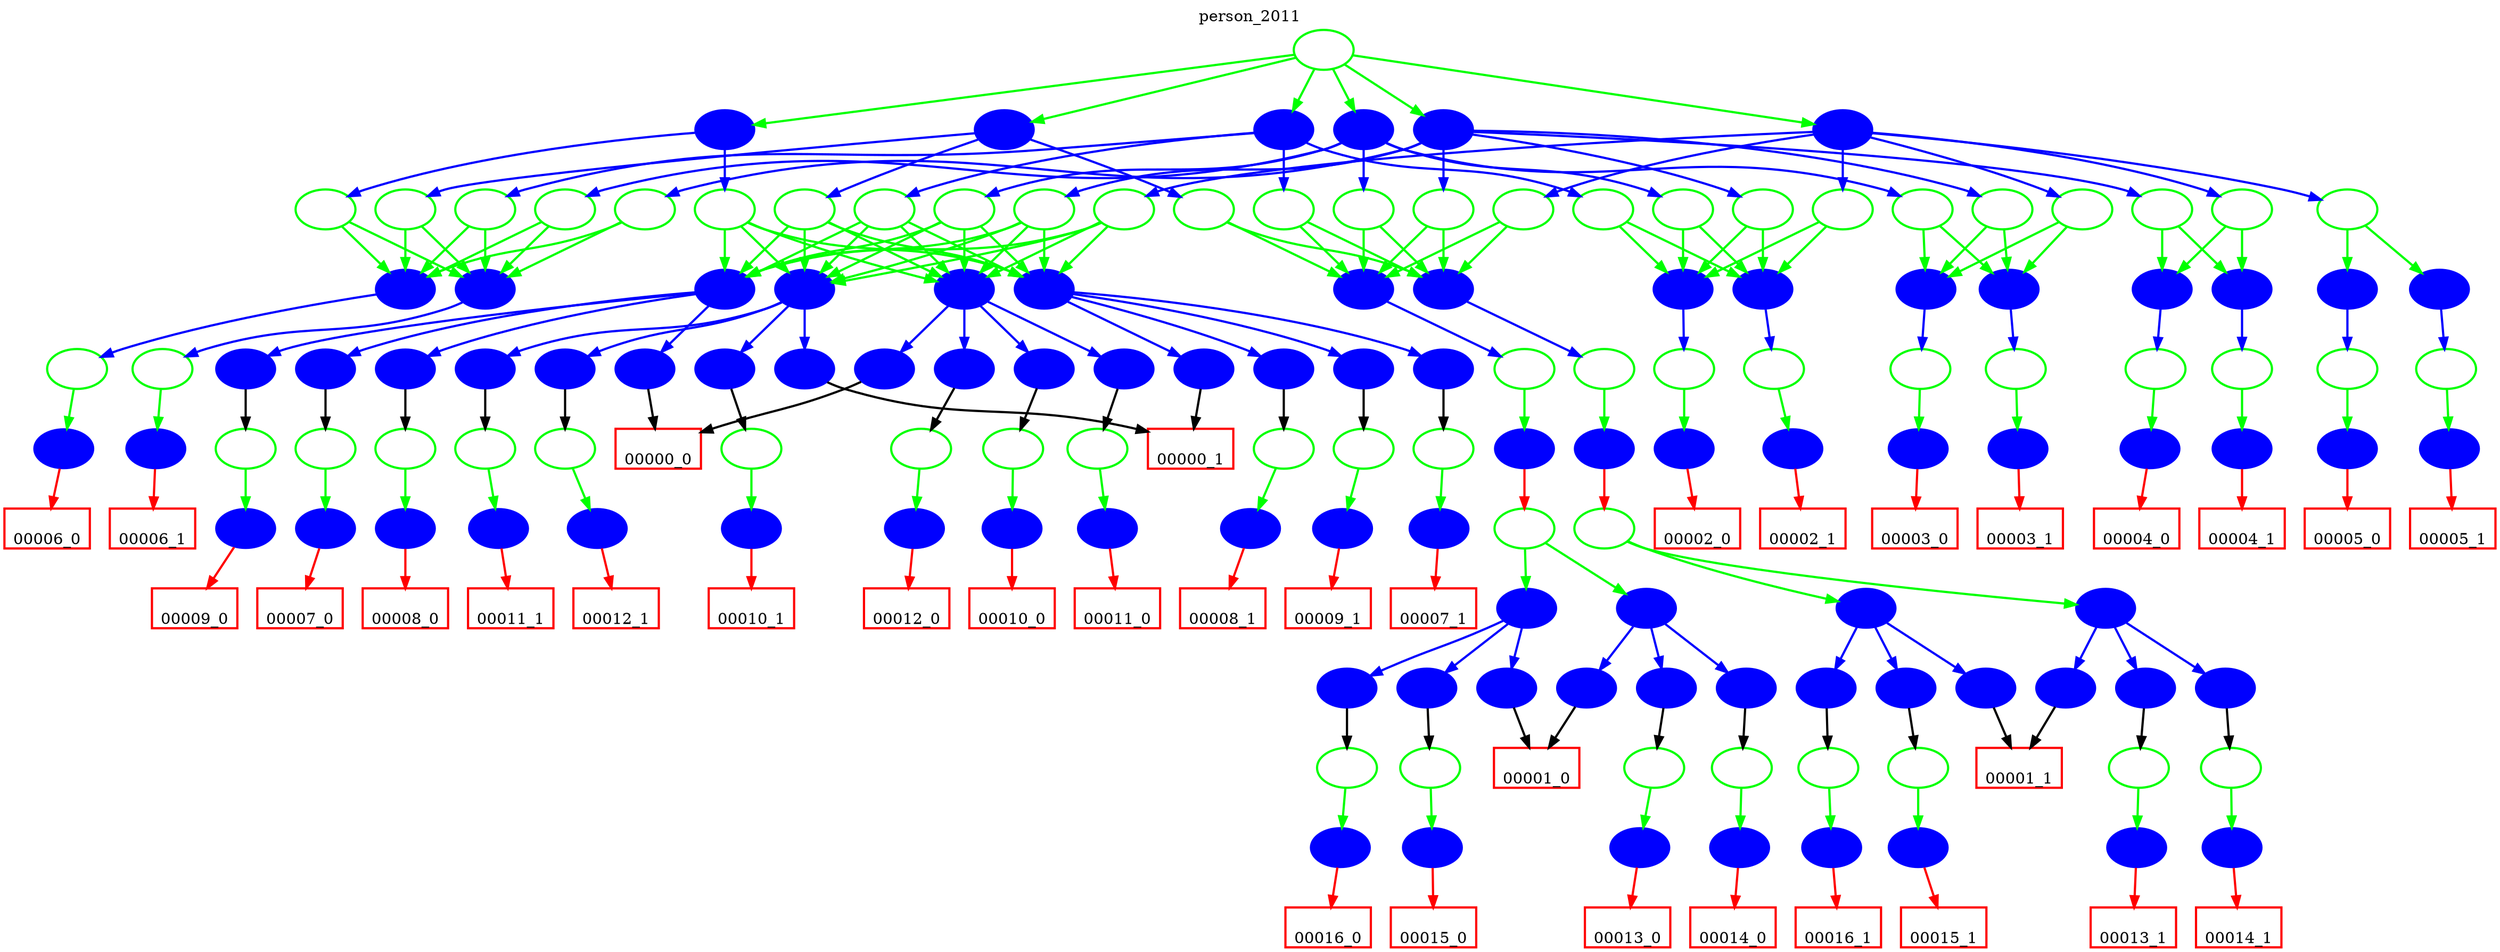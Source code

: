 digraph person_2011 {
 label="person_2011";
pack=true;
 overlap=false;
 labelloc=t;
 center=true;
node0 [shape=box, style=bold, color=red, label="00000_0", labelloc=b, image="preTrainedModel/voc2007/person_2011_vis/AppTemplate_00000_0.png"];
node40 [shape=ellipse, style=filled, color=blue, label=""];
node1 [shape=box, style=bold, color=red, label="00007_0", labelloc=b, image="preTrainedModel/voc2007/person_2011_vis/AppTemplate_00007_0.png"];
node3 [shape=ellipse, style=filled, color=blue, label="", image="preTrainedModel/voc2007/person_2011_vis/Deformation_00000_0.png"];
node2 [shape=ellipse, style=bold, color=green, label=""];
node41 [shape=ellipse, style=filled, color=blue, label=""];
node4 [shape=box, style=bold, color=red, label="00008_0", labelloc=b, image="preTrainedModel/voc2007/person_2011_vis/AppTemplate_00008_0.png"];
node6 [shape=ellipse, style=filled, color=blue, label="", image="preTrainedModel/voc2007/person_2011_vis/Deformation_00001_0.png"];
node5 [shape=ellipse, style=bold, color=green, label=""];
node42 [shape=ellipse, style=filled, color=blue, label=""];
node7 [shape=box, style=bold, color=red, label="00009_0", labelloc=b, image="preTrainedModel/voc2007/person_2011_vis/AppTemplate_00009_0.png"];
node9 [shape=ellipse, style=filled, color=blue, label="", image="preTrainedModel/voc2007/person_2011_vis/Deformation_00002_0.png"];
node8 [shape=ellipse, style=bold, color=green, label=""];
node43 [shape=ellipse, style=filled, color=blue, label=""];
node39 [shape=ellipse, style=filled, color=blue, label=""];
node10 [shape=box, style=bold, color=red, label="00000_1", labelloc=b, image="preTrainedModel/voc2007/person_2011_vis/AppTemplate_00000_1.png"];
node45 [shape=ellipse, style=filled, color=blue, label=""];
node11 [shape=box, style=bold, color=red, label="00007_1", labelloc=b, image="preTrainedModel/voc2007/person_2011_vis/AppTemplate_00007_1.png"];
node13 [shape=ellipse, style=filled, color=blue, label="", image="preTrainedModel/voc2007/person_2011_vis/Deformation_00000_1.png"];
node12 [shape=ellipse, style=bold, color=green, label=""];
node46 [shape=ellipse, style=filled, color=blue, label=""];
node14 [shape=box, style=bold, color=red, label="00008_1", labelloc=b, image="preTrainedModel/voc2007/person_2011_vis/AppTemplate_00008_1.png"];
node16 [shape=ellipse, style=filled, color=blue, label="", image="preTrainedModel/voc2007/person_2011_vis/Deformation_00001_1.png"];
node15 [shape=ellipse, style=bold, color=green, label=""];
node47 [shape=ellipse, style=filled, color=blue, label=""];
node17 [shape=box, style=bold, color=red, label="00009_1", labelloc=b, image="preTrainedModel/voc2007/person_2011_vis/AppTemplate_00009_1.png"];
node19 [shape=ellipse, style=filled, color=blue, label="", image="preTrainedModel/voc2007/person_2011_vis/Deformation_00002_1.png"];
node18 [shape=ellipse, style=bold, color=green, label=""];
node48 [shape=ellipse, style=filled, color=blue, label=""];
node44 [shape=ellipse, style=filled, color=blue, label=""];
node50 [shape=ellipse, style=filled, color=blue, label=""];
node20 [shape=box, style=bold, color=red, label="00010_0", labelloc=b, image="preTrainedModel/voc2007/person_2011_vis/AppTemplate_00010_0.png"];
node22 [shape=ellipse, style=filled, color=blue, label="", image="preTrainedModel/voc2007/person_2011_vis/Deformation_00003_0.png"];
node21 [shape=ellipse, style=bold, color=green, label=""];
node51 [shape=ellipse, style=filled, color=blue, label=""];
node23 [shape=box, style=bold, color=red, label="00011_0", labelloc=b, image="preTrainedModel/voc2007/person_2011_vis/AppTemplate_00011_0.png"];
node25 [shape=ellipse, style=filled, color=blue, label="", image="preTrainedModel/voc2007/person_2011_vis/Deformation_00004_0.png"];
node24 [shape=ellipse, style=bold, color=green, label=""];
node52 [shape=ellipse, style=filled, color=blue, label=""];
node26 [shape=box, style=bold, color=red, label="00012_0", labelloc=b, image="preTrainedModel/voc2007/person_2011_vis/AppTemplate_00012_0.png"];
node28 [shape=ellipse, style=filled, color=blue, label="", image="preTrainedModel/voc2007/person_2011_vis/Deformation_00005_0.png"];
node27 [shape=ellipse, style=bold, color=green, label=""];
node53 [shape=ellipse, style=filled, color=blue, label=""];
node49 [shape=ellipse, style=filled, color=blue, label=""];
node55 [shape=ellipse, style=filled, color=blue, label=""];
node29 [shape=box, style=bold, color=red, label="00010_1", labelloc=b, image="preTrainedModel/voc2007/person_2011_vis/AppTemplate_00010_1.png"];
node31 [shape=ellipse, style=filled, color=blue, label="", image="preTrainedModel/voc2007/person_2011_vis/Deformation_00003_1.png"];
node30 [shape=ellipse, style=bold, color=green, label=""];
node56 [shape=ellipse, style=filled, color=blue, label=""];
node32 [shape=box, style=bold, color=red, label="00011_1", labelloc=b, image="preTrainedModel/voc2007/person_2011_vis/AppTemplate_00011_1.png"];
node34 [shape=ellipse, style=filled, color=blue, label="", image="preTrainedModel/voc2007/person_2011_vis/Deformation_00004_1.png"];
node33 [shape=ellipse, style=bold, color=green, label=""];
node57 [shape=ellipse, style=filled, color=blue, label=""];
node35 [shape=box, style=bold, color=red, label="00012_1", labelloc=b, image="preTrainedModel/voc2007/person_2011_vis/AppTemplate_00012_1.png"];
node37 [shape=ellipse, style=filled, color=blue, label="", image="preTrainedModel/voc2007/person_2011_vis/Deformation_00005_1.png"];
node36 [shape=ellipse, style=bold, color=green, label=""];
node58 [shape=ellipse, style=filled, color=blue, label=""];
node54 [shape=ellipse, style=filled, color=blue, label=""];
node38 [shape=ellipse, style=bold, color=green, label=""];
node59 [shape=box, style=bold, color=red, label="00006_0", labelloc=b, image="preTrainedModel/voc2007/person_2011_vis/AppTemplate_00006_0.png"];
node61 [shape=ellipse, style=filled, color=blue, label="", image="preTrainedModel/voc2007/person_2011_vis/Deformation_00006_0.png"];
node60 [shape=ellipse, style=bold, color=green, label=""];
node66 [shape=ellipse, style=filled, color=blue, label=""];
node62 [shape=box, style=bold, color=red, label="00006_1", labelloc=b, image="preTrainedModel/voc2007/person_2011_vis/AppTemplate_00006_1.png"];
node64 [shape=ellipse, style=filled, color=blue, label="", image="preTrainedModel/voc2007/person_2011_vis/Deformation_00006_1.png"];
node63 [shape=ellipse, style=bold, color=green, label=""];
node67 [shape=ellipse, style=filled, color=blue, label=""];
node65 [shape=ellipse, style=bold, color=green, label=""];
node156 [shape=ellipse, style=filled, color=blue, label=""];
node158 [shape=ellipse, style=bold, color=green, label=""];
node68 [shape=box, style=bold, color=red, label="00001_0", labelloc=b, image="preTrainedModel/voc2007/person_2011_vis/AppTemplate_00001_0.png"];
node83 [shape=ellipse, style=filled, color=blue, label=""];
node69 [shape=box, style=bold, color=red, label="00013_0", labelloc=b, image="preTrainedModel/voc2007/person_2011_vis/AppTemplate_00013_0.png"];
node71 [shape=ellipse, style=filled, color=blue, label="", image="preTrainedModel/voc2007/person_2011_vis/Deformation_00007_0.png"];
node70 [shape=ellipse, style=bold, color=green, label=""];
node84 [shape=ellipse, style=filled, color=blue, label=""];
node72 [shape=box, style=bold, color=red, label="00014_0", labelloc=b, image="preTrainedModel/voc2007/person_2011_vis/AppTemplate_00014_0.png"];
node74 [shape=ellipse, style=filled, color=blue, label="", image="preTrainedModel/voc2007/person_2011_vis/Deformation_00008_0.png"];
node73 [shape=ellipse, style=bold, color=green, label=""];
node85 [shape=ellipse, style=filled, color=blue, label=""];
node82 [shape=ellipse, style=filled, color=blue, label=""];
node87 [shape=ellipse, style=filled, color=blue, label=""];
node75 [shape=box, style=bold, color=red, label="00015_0", labelloc=b, image="preTrainedModel/voc2007/person_2011_vis/AppTemplate_00015_0.png"];
node77 [shape=ellipse, style=filled, color=blue, label="", image="preTrainedModel/voc2007/person_2011_vis/Deformation_00009_0.png"];
node76 [shape=ellipse, style=bold, color=green, label=""];
node88 [shape=ellipse, style=filled, color=blue, label=""];
node78 [shape=box, style=bold, color=red, label="00016_0", labelloc=b, image="preTrainedModel/voc2007/person_2011_vis/AppTemplate_00016_0.png"];
node80 [shape=ellipse, style=filled, color=blue, label="", image="preTrainedModel/voc2007/person_2011_vis/Deformation_00010_0.png"];
node79 [shape=ellipse, style=bold, color=green, label=""];
node89 [shape=ellipse, style=filled, color=blue, label=""];
node86 [shape=ellipse, style=filled, color=blue, label=""];
node81 [shape=ellipse, style=bold, color=green, label=""];
node91 [shape=ellipse, style=filled, color=blue, label="", image="preTrainedModel/voc2007/person_2011_vis/Deformation_00011_0.png"];
node90 [shape=ellipse, style=bold, color=green, label=""];
node117 [shape=ellipse, style=filled, color=blue, label=""];
node92 [shape=box, style=bold, color=red, label="00001_1", labelloc=b, image="preTrainedModel/voc2007/person_2011_vis/AppTemplate_00001_1.png"];
node107 [shape=ellipse, style=filled, color=blue, label=""];
node93 [shape=box, style=bold, color=red, label="00013_1", labelloc=b, image="preTrainedModel/voc2007/person_2011_vis/AppTemplate_00013_1.png"];
node95 [shape=ellipse, style=filled, color=blue, label="", image="preTrainedModel/voc2007/person_2011_vis/Deformation_00007_1.png"];
node94 [shape=ellipse, style=bold, color=green, label=""];
node108 [shape=ellipse, style=filled, color=blue, label=""];
node96 [shape=box, style=bold, color=red, label="00014_1", labelloc=b, image="preTrainedModel/voc2007/person_2011_vis/AppTemplate_00014_1.png"];
node98 [shape=ellipse, style=filled, color=blue, label="", image="preTrainedModel/voc2007/person_2011_vis/Deformation_00008_1.png"];
node97 [shape=ellipse, style=bold, color=green, label=""];
node109 [shape=ellipse, style=filled, color=blue, label=""];
node106 [shape=ellipse, style=filled, color=blue, label=""];
node111 [shape=ellipse, style=filled, color=blue, label=""];
node99 [shape=box, style=bold, color=red, label="00015_1", labelloc=b, image="preTrainedModel/voc2007/person_2011_vis/AppTemplate_00015_1.png"];
node101 [shape=ellipse, style=filled, color=blue, label="", image="preTrainedModel/voc2007/person_2011_vis/Deformation_00009_1.png"];
node100 [shape=ellipse, style=bold, color=green, label=""];
node112 [shape=ellipse, style=filled, color=blue, label=""];
node102 [shape=box, style=bold, color=red, label="00016_1", labelloc=b, image="preTrainedModel/voc2007/person_2011_vis/AppTemplate_00016_1.png"];
node104 [shape=ellipse, style=filled, color=blue, label="", image="preTrainedModel/voc2007/person_2011_vis/Deformation_00010_1.png"];
node103 [shape=ellipse, style=bold, color=green, label=""];
node113 [shape=ellipse, style=filled, color=blue, label=""];
node110 [shape=ellipse, style=filled, color=blue, label=""];
node105 [shape=ellipse, style=bold, color=green, label=""];
node115 [shape=ellipse, style=filled, color=blue, label="", image="preTrainedModel/voc2007/person_2011_vis/Deformation_00011_1.png"];
node114 [shape=ellipse, style=bold, color=green, label=""];
node118 [shape=ellipse, style=filled, color=blue, label=""];
node116 [shape=ellipse, style=bold, color=green, label=""];
node159 [shape=ellipse, style=bold, color=green, label=""];
node157 [shape=ellipse, style=filled, color=blue, label=""];
node161 [shape=ellipse, style=bold, color=green, label=""];
node162 [shape=ellipse, style=bold, color=green, label=""];
node119 [shape=box, style=bold, color=red, label="00002_0", labelloc=b, image="preTrainedModel/voc2007/person_2011_vis/AppTemplate_00002_0.png"];
node121 [shape=ellipse, style=filled, color=blue, label="", image="preTrainedModel/voc2007/person_2011_vis/Deformation_00012_0.png"];
node120 [shape=ellipse, style=bold, color=green, label=""];
node126 [shape=ellipse, style=filled, color=blue, label=""];
node122 [shape=box, style=bold, color=red, label="00002_1", labelloc=b, image="preTrainedModel/voc2007/person_2011_vis/AppTemplate_00002_1.png"];
node124 [shape=ellipse, style=filled, color=blue, label="", image="preTrainedModel/voc2007/person_2011_vis/Deformation_00012_1.png"];
node123 [shape=ellipse, style=bold, color=green, label=""];
node127 [shape=ellipse, style=filled, color=blue, label=""];
node125 [shape=ellipse, style=bold, color=green, label=""];
node163 [shape=ellipse, style=bold, color=green, label=""];
node160 [shape=ellipse, style=filled, color=blue, label=""];
node165 [shape=ellipse, style=bold, color=green, label=""];
node166 [shape=ellipse, style=bold, color=green, label=""];
node167 [shape=ellipse, style=bold, color=green, label=""];
node128 [shape=box, style=bold, color=red, label="00003_0", labelloc=b, image="preTrainedModel/voc2007/person_2011_vis/AppTemplate_00003_0.png"];
node130 [shape=ellipse, style=filled, color=blue, label="", image="preTrainedModel/voc2007/person_2011_vis/Deformation_00013_0.png"];
node129 [shape=ellipse, style=bold, color=green, label=""];
node135 [shape=ellipse, style=filled, color=blue, label=""];
node131 [shape=box, style=bold, color=red, label="00003_1", labelloc=b, image="preTrainedModel/voc2007/person_2011_vis/AppTemplate_00003_1.png"];
node133 [shape=ellipse, style=filled, color=blue, label="", image="preTrainedModel/voc2007/person_2011_vis/Deformation_00013_1.png"];
node132 [shape=ellipse, style=bold, color=green, label=""];
node136 [shape=ellipse, style=filled, color=blue, label=""];
node134 [shape=ellipse, style=bold, color=green, label=""];
node168 [shape=ellipse, style=bold, color=green, label=""];
node164 [shape=ellipse, style=filled, color=blue, label=""];
node170 [shape=ellipse, style=bold, color=green, label=""];
node171 [shape=ellipse, style=bold, color=green, label=""];
node172 [shape=ellipse, style=bold, color=green, label=""];
node173 [shape=ellipse, style=bold, color=green, label=""];
node137 [shape=box, style=bold, color=red, label="00004_0", labelloc=b, image="preTrainedModel/voc2007/person_2011_vis/AppTemplate_00004_0.png"];
node139 [shape=ellipse, style=filled, color=blue, label="", image="preTrainedModel/voc2007/person_2011_vis/Deformation_00014_0.png"];
node138 [shape=ellipse, style=bold, color=green, label=""];
node144 [shape=ellipse, style=filled, color=blue, label=""];
node140 [shape=box, style=bold, color=red, label="00004_1", labelloc=b, image="preTrainedModel/voc2007/person_2011_vis/AppTemplate_00004_1.png"];
node142 [shape=ellipse, style=filled, color=blue, label="", image="preTrainedModel/voc2007/person_2011_vis/Deformation_00014_1.png"];
node141 [shape=ellipse, style=bold, color=green, label=""];
node145 [shape=ellipse, style=filled, color=blue, label=""];
node143 [shape=ellipse, style=bold, color=green, label=""];
node174 [shape=ellipse, style=bold, color=green, label=""];
node169 [shape=ellipse, style=filled, color=blue, label=""];
node176 [shape=ellipse, style=bold, color=green, label=""];
node177 [shape=ellipse, style=bold, color=green, label=""];
node178 [shape=ellipse, style=bold, color=green, label=""];
node179 [shape=ellipse, style=bold, color=green, label=""];
node180 [shape=ellipse, style=bold, color=green, label=""];
node146 [shape=box, style=bold, color=red, label="00005_0", labelloc=b, image="preTrainedModel/voc2007/person_2011_vis/AppTemplate_00005_0.png"];
node148 [shape=ellipse, style=filled, color=blue, label="", image="preTrainedModel/voc2007/person_2011_vis/Deformation_00015_0.png"];
node147 [shape=ellipse, style=bold, color=green, label=""];
node153 [shape=ellipse, style=filled, color=blue, label=""];
node149 [shape=box, style=bold, color=red, label="00005_1", labelloc=b, image="preTrainedModel/voc2007/person_2011_vis/AppTemplate_00005_1.png"];
node151 [shape=ellipse, style=filled, color=blue, label="", image="preTrainedModel/voc2007/person_2011_vis/Deformation_00015_1.png"];
node150 [shape=ellipse, style=bold, color=green, label=""];
node154 [shape=ellipse, style=filled, color=blue, label=""];
node152 [shape=ellipse, style=bold, color=green, label=""];
node175 [shape=ellipse, style=filled, color=blue, label=""];
node155 [shape=ellipse, style=bold, color=green, label=""];
edge [style=bold, color=green];
node155 -> node156;
edge [style=bold, color=green];
node155 -> node157;
edge [style=bold, color=green];
node155 -> node160;
edge [style=bold, color=green];
node155 -> node164;
edge [style=bold, color=green];
node155 -> node169;
edge [style=bold, color=green];
node155 -> node175;
edge [style=bold, color=blue];
node156 -> node38;
edge [style=bold, color=blue];
node156 -> node65;
edge [style=bold, color=green];
node38 -> node39;
edge [style=bold, color=green];
node38 -> node44;
edge [style=bold, color=green];
node38 -> node49;
edge [style=bold, color=green];
node38 -> node54;
edge [style=bold, color=blue];
node39 -> node40;
edge [style=bold, color=blue];
node39 -> node41;
edge [style=bold, color=blue];
node39 -> node42;
edge [style=bold, color=blue];
node39 -> node43;
edge [style=bold, color=black];
node40 -> node0;
edge [style=bold, color=black];
node41 -> node2;
edge [style=bold, color=green];
node2 -> node3;
edge [style=bold, color=red];
node3 -> node1;
edge [style=bold, color=black];
node42 -> node5;
edge [style=bold, color=green];
node5 -> node6;
edge [style=bold, color=red];
node6 -> node4;
edge [style=bold, color=black];
node43 -> node8;
edge [style=bold, color=green];
node8 -> node9;
edge [style=bold, color=red];
node9 -> node7;
edge [style=bold, color=blue];
node44 -> node45;
edge [style=bold, color=blue];
node44 -> node46;
edge [style=bold, color=blue];
node44 -> node47;
edge [style=bold, color=blue];
node44 -> node48;
edge [style=bold, color=black];
node45 -> node10;
edge [style=bold, color=black];
node46 -> node12;
edge [style=bold, color=green];
node12 -> node13;
edge [style=bold, color=red];
node13 -> node11;
edge [style=bold, color=black];
node47 -> node15;
edge [style=bold, color=green];
node15 -> node16;
edge [style=bold, color=red];
node16 -> node14;
edge [style=bold, color=black];
node48 -> node18;
edge [style=bold, color=green];
node18 -> node19;
edge [style=bold, color=red];
node19 -> node17;
edge [style=bold, color=blue];
node49 -> node50;
edge [style=bold, color=blue];
node49 -> node51;
edge [style=bold, color=blue];
node49 -> node52;
edge [style=bold, color=blue];
node49 -> node53;
edge [style=bold, color=black];
node50 -> node0;
edge [style=bold, color=black];
node51 -> node21;
edge [style=bold, color=green];
node21 -> node22;
edge [style=bold, color=red];
node22 -> node20;
edge [style=bold, color=black];
node52 -> node24;
edge [style=bold, color=green];
node24 -> node25;
edge [style=bold, color=red];
node25 -> node23;
edge [style=bold, color=black];
node53 -> node27;
edge [style=bold, color=green];
node27 -> node28;
edge [style=bold, color=red];
node28 -> node26;
edge [style=bold, color=blue];
node54 -> node55;
edge [style=bold, color=blue];
node54 -> node56;
edge [style=bold, color=blue];
node54 -> node57;
edge [style=bold, color=blue];
node54 -> node58;
edge [style=bold, color=black];
node55 -> node10;
edge [style=bold, color=black];
node56 -> node30;
edge [style=bold, color=green];
node30 -> node31;
edge [style=bold, color=red];
node31 -> node29;
edge [style=bold, color=black];
node57 -> node33;
edge [style=bold, color=green];
node33 -> node34;
edge [style=bold, color=red];
node34 -> node32;
edge [style=bold, color=black];
node58 -> node36;
edge [style=bold, color=green];
node36 -> node37;
edge [style=bold, color=red];
node37 -> node35;
edge [style=bold, color=green];
node65 -> node66;
edge [style=bold, color=green];
node65 -> node67;
edge [style=bold, color=blue];
node66 -> node60;
edge [style=bold, color=green];
node60 -> node61;
edge [style=bold, color=red];
node61 -> node59;
edge [style=bold, color=blue];
node67 -> node63;
edge [style=bold, color=green];
node63 -> node64;
edge [style=bold, color=red];
node64 -> node62;
edge [style=bold, color=blue];
node157 -> node158;
edge [style=bold, color=blue];
node157 -> node116;
edge [style=bold, color=blue];
node157 -> node159;
edge [style=bold, color=green];
node158 -> node39;
edge [style=bold, color=green];
node158 -> node44;
edge [style=bold, color=green];
node158 -> node49;
edge [style=bold, color=green];
node158 -> node54;
edge [style=bold, color=green];
node116 -> node117;
edge [style=bold, color=green];
node116 -> node118;
edge [style=bold, color=blue];
node117 -> node90;
edge [style=bold, color=green];
node90 -> node91;
edge [style=bold, color=red];
node91 -> node81;
edge [style=bold, color=green];
node81 -> node82;
edge [style=bold, color=green];
node81 -> node86;
edge [style=bold, color=blue];
node82 -> node83;
edge [style=bold, color=blue];
node82 -> node84;
edge [style=bold, color=blue];
node82 -> node85;
edge [style=bold, color=black];
node83 -> node68;
edge [style=bold, color=black];
node84 -> node70;
edge [style=bold, color=green];
node70 -> node71;
edge [style=bold, color=red];
node71 -> node69;
edge [style=bold, color=black];
node85 -> node73;
edge [style=bold, color=green];
node73 -> node74;
edge [style=bold, color=red];
node74 -> node72;
edge [style=bold, color=blue];
node86 -> node87;
edge [style=bold, color=blue];
node86 -> node88;
edge [style=bold, color=blue];
node86 -> node89;
edge [style=bold, color=black];
node87 -> node68;
edge [style=bold, color=black];
node88 -> node76;
edge [style=bold, color=green];
node76 -> node77;
edge [style=bold, color=red];
node77 -> node75;
edge [style=bold, color=black];
node89 -> node79;
edge [style=bold, color=green];
node79 -> node80;
edge [style=bold, color=red];
node80 -> node78;
edge [style=bold, color=blue];
node118 -> node114;
edge [style=bold, color=green];
node114 -> node115;
edge [style=bold, color=red];
node115 -> node105;
edge [style=bold, color=green];
node105 -> node106;
edge [style=bold, color=green];
node105 -> node110;
edge [style=bold, color=blue];
node106 -> node107;
edge [style=bold, color=blue];
node106 -> node108;
edge [style=bold, color=blue];
node106 -> node109;
edge [style=bold, color=black];
node107 -> node92;
edge [style=bold, color=black];
node108 -> node94;
edge [style=bold, color=green];
node94 -> node95;
edge [style=bold, color=red];
node95 -> node93;
edge [style=bold, color=black];
node109 -> node97;
edge [style=bold, color=green];
node97 -> node98;
edge [style=bold, color=red];
node98 -> node96;
edge [style=bold, color=blue];
node110 -> node111;
edge [style=bold, color=blue];
node110 -> node112;
edge [style=bold, color=blue];
node110 -> node113;
edge [style=bold, color=black];
node111 -> node92;
edge [style=bold, color=black];
node112 -> node100;
edge [style=bold, color=green];
node100 -> node101;
edge [style=bold, color=red];
node101 -> node99;
edge [style=bold, color=black];
node113 -> node103;
edge [style=bold, color=green];
node103 -> node104;
edge [style=bold, color=red];
node104 -> node102;
edge [style=bold, color=green];
node159 -> node66;
edge [style=bold, color=green];
node159 -> node67;
edge [style=bold, color=blue];
node160 -> node161;
edge [style=bold, color=blue];
node160 -> node162;
edge [style=bold, color=blue];
node160 -> node125;
edge [style=bold, color=blue];
node160 -> node163;
edge [style=bold, color=green];
node161 -> node39;
edge [style=bold, color=green];
node161 -> node44;
edge [style=bold, color=green];
node161 -> node49;
edge [style=bold, color=green];
node161 -> node54;
edge [style=bold, color=green];
node162 -> node117;
edge [style=bold, color=green];
node162 -> node118;
edge [style=bold, color=green];
node125 -> node126;
edge [style=bold, color=green];
node125 -> node127;
edge [style=bold, color=blue];
node126 -> node120;
edge [style=bold, color=green];
node120 -> node121;
edge [style=bold, color=red];
node121 -> node119;
edge [style=bold, color=blue];
node127 -> node123;
edge [style=bold, color=green];
node123 -> node124;
edge [style=bold, color=red];
node124 -> node122;
edge [style=bold, color=green];
node163 -> node66;
edge [style=bold, color=green];
node163 -> node67;
edge [style=bold, color=blue];
node164 -> node165;
edge [style=bold, color=blue];
node164 -> node166;
edge [style=bold, color=blue];
node164 -> node167;
edge [style=bold, color=blue];
node164 -> node134;
edge [style=bold, color=blue];
node164 -> node168;
edge [style=bold, color=green];
node165 -> node39;
edge [style=bold, color=green];
node165 -> node44;
edge [style=bold, color=green];
node165 -> node49;
edge [style=bold, color=green];
node165 -> node54;
edge [style=bold, color=green];
node166 -> node117;
edge [style=bold, color=green];
node166 -> node118;
edge [style=bold, color=green];
node167 -> node126;
edge [style=bold, color=green];
node167 -> node127;
edge [style=bold, color=green];
node134 -> node135;
edge [style=bold, color=green];
node134 -> node136;
edge [style=bold, color=blue];
node135 -> node129;
edge [style=bold, color=green];
node129 -> node130;
edge [style=bold, color=red];
node130 -> node128;
edge [style=bold, color=blue];
node136 -> node132;
edge [style=bold, color=green];
node132 -> node133;
edge [style=bold, color=red];
node133 -> node131;
edge [style=bold, color=green];
node168 -> node66;
edge [style=bold, color=green];
node168 -> node67;
edge [style=bold, color=blue];
node169 -> node170;
edge [style=bold, color=blue];
node169 -> node171;
edge [style=bold, color=blue];
node169 -> node172;
edge [style=bold, color=blue];
node169 -> node173;
edge [style=bold, color=blue];
node169 -> node143;
edge [style=bold, color=blue];
node169 -> node174;
edge [style=bold, color=green];
node170 -> node39;
edge [style=bold, color=green];
node170 -> node44;
edge [style=bold, color=green];
node170 -> node49;
edge [style=bold, color=green];
node170 -> node54;
edge [style=bold, color=green];
node171 -> node117;
edge [style=bold, color=green];
node171 -> node118;
edge [style=bold, color=green];
node172 -> node126;
edge [style=bold, color=green];
node172 -> node127;
edge [style=bold, color=green];
node173 -> node135;
edge [style=bold, color=green];
node173 -> node136;
edge [style=bold, color=green];
node143 -> node144;
edge [style=bold, color=green];
node143 -> node145;
edge [style=bold, color=blue];
node144 -> node138;
edge [style=bold, color=green];
node138 -> node139;
edge [style=bold, color=red];
node139 -> node137;
edge [style=bold, color=blue];
node145 -> node141;
edge [style=bold, color=green];
node141 -> node142;
edge [style=bold, color=red];
node142 -> node140;
edge [style=bold, color=green];
node174 -> node66;
edge [style=bold, color=green];
node174 -> node67;
edge [style=bold, color=blue];
node175 -> node176;
edge [style=bold, color=blue];
node175 -> node177;
edge [style=bold, color=blue];
node175 -> node178;
edge [style=bold, color=blue];
node175 -> node179;
edge [style=bold, color=blue];
node175 -> node180;
edge [style=bold, color=blue];
node175 -> node152;
edge [style=bold, color=green];
node176 -> node39;
edge [style=bold, color=green];
node176 -> node44;
edge [style=bold, color=green];
node176 -> node49;
edge [style=bold, color=green];
node176 -> node54;
edge [style=bold, color=green];
node177 -> node117;
edge [style=bold, color=green];
node177 -> node118;
edge [style=bold, color=green];
node178 -> node126;
edge [style=bold, color=green];
node178 -> node127;
edge [style=bold, color=green];
node179 -> node135;
edge [style=bold, color=green];
node179 -> node136;
edge [style=bold, color=green];
node180 -> node144;
edge [style=bold, color=green];
node180 -> node145;
edge [style=bold, color=green];
node152 -> node153;
edge [style=bold, color=green];
node152 -> node154;
edge [style=bold, color=blue];
node153 -> node147;
edge [style=bold, color=green];
node147 -> node148;
edge [style=bold, color=red];
node148 -> node146;
edge [style=bold, color=blue];
node154 -> node150;
edge [style=bold, color=green];
node150 -> node151;
edge [style=bold, color=red];
node151 -> node149;
}